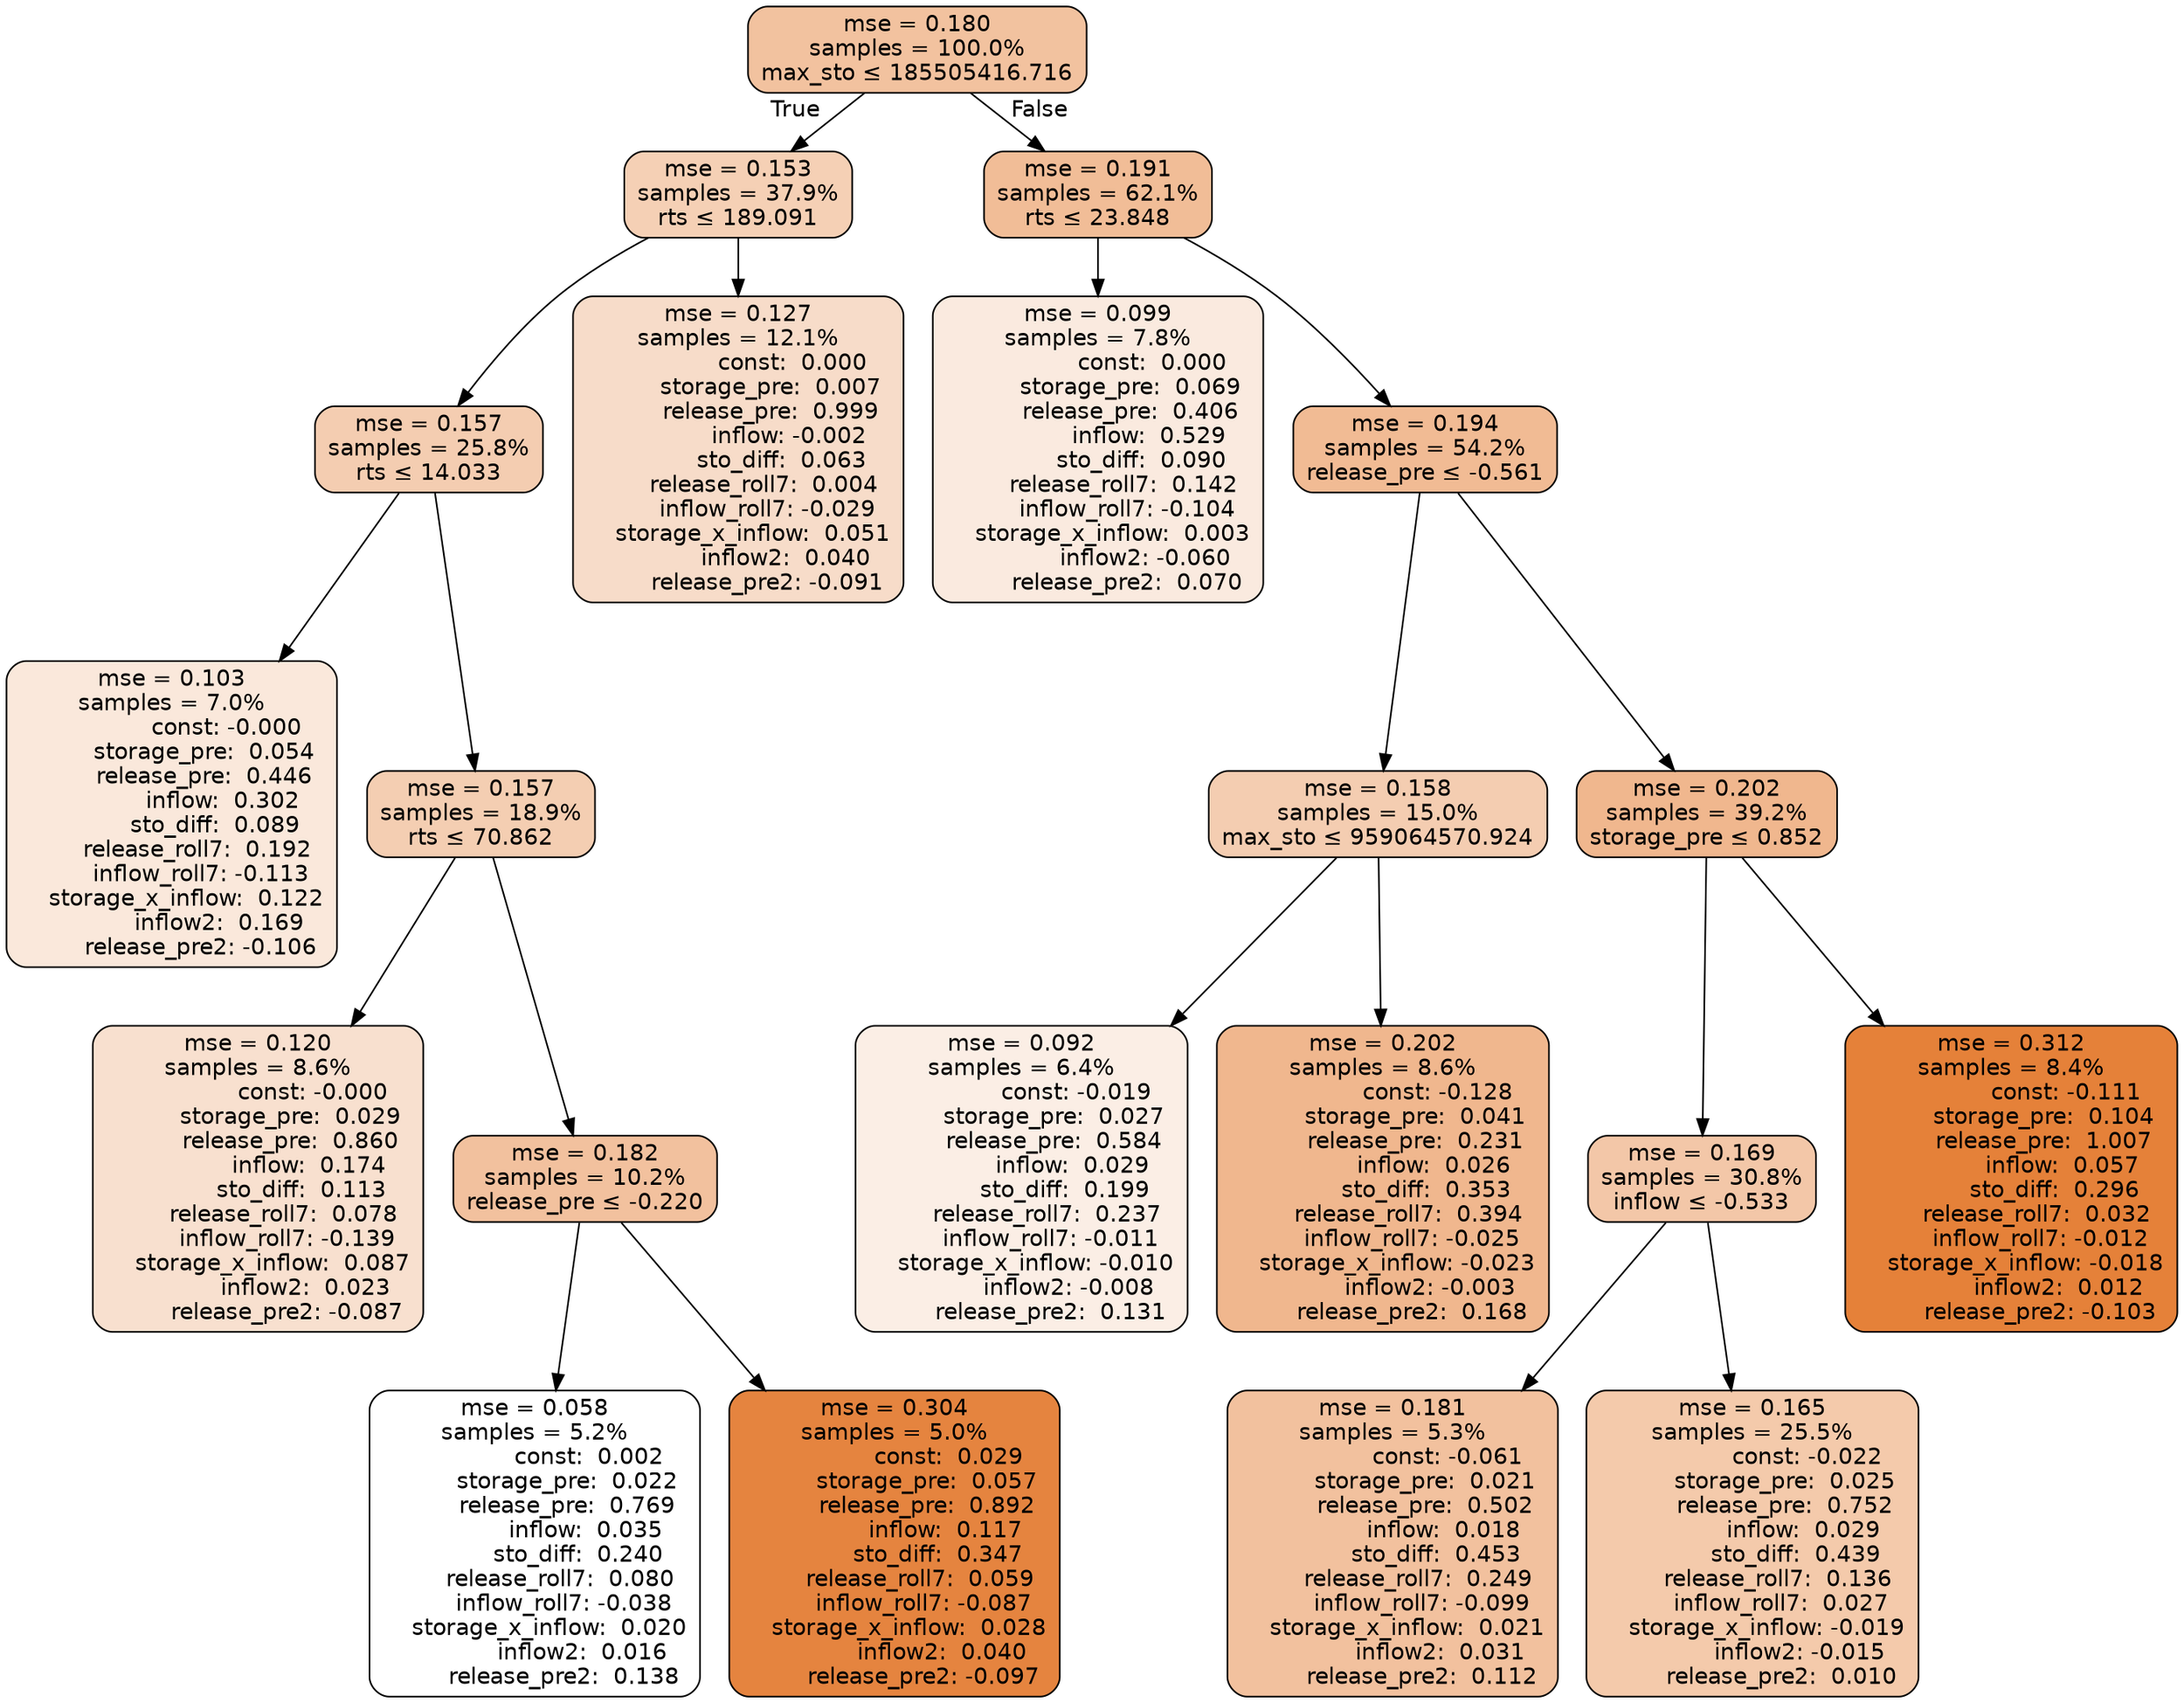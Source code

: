 digraph tree {
bgcolor="transparent"
node [shape=rectangle, style="filled, rounded", color="black", fontname=helvetica] ;
edge [fontname=helvetica] ;
	"0" [label="mse = 0.180
samples = 100.0%
max_sto &le; 185505416.716", fillcolor="#f2c29f"]
	"1" [label="mse = 0.153
samples = 37.9%
rts &le; 189.091", fillcolor="#f5d0b5"]
	"2" [label="mse = 0.157
samples = 25.8%
rts &le; 14.033", fillcolor="#f4cdb1"]
	"3" [label="mse = 0.103
samples = 7.0%
               const: -0.000
         storage_pre:  0.054
         release_pre:  0.446
              inflow:  0.302
            sto_diff:  0.089
       release_roll7:  0.192
        inflow_roll7: -0.113
    storage_x_inflow:  0.122
             inflow2:  0.169
        release_pre2: -0.106", fillcolor="#fae8db"]
	"4" [label="mse = 0.157
samples = 18.9%
rts &le; 70.862", fillcolor="#f4ceb2"]
	"5" [label="mse = 0.120
samples = 8.6%
               const: -0.000
         storage_pre:  0.029
         release_pre:  0.860
              inflow:  0.174
            sto_diff:  0.113
       release_roll7:  0.078
        inflow_roll7: -0.139
    storage_x_inflow:  0.087
             inflow2:  0.023
        release_pre2: -0.087", fillcolor="#f8e0cf"]
	"6" [label="mse = 0.182
samples = 10.2%
release_pre &le; -0.220", fillcolor="#f2c19e"]
	"7" [label="mse = 0.058
samples = 5.2%
               const:  0.002
         storage_pre:  0.022
         release_pre:  0.769
              inflow:  0.035
            sto_diff:  0.240
       release_roll7:  0.080
        inflow_roll7: -0.038
    storage_x_inflow:  0.020
             inflow2:  0.016
        release_pre2:  0.138", fillcolor="#ffffff"]
	"8" [label="mse = 0.304
samples = 5.0%
               const:  0.029
         storage_pre:  0.057
         release_pre:  0.892
              inflow:  0.117
            sto_diff:  0.347
       release_roll7:  0.059
        inflow_roll7: -0.087
    storage_x_inflow:  0.028
             inflow2:  0.040
        release_pre2: -0.097", fillcolor="#e5843f"]
	"9" [label="mse = 0.127
samples = 12.1%
               const:  0.000
         storage_pre:  0.007
         release_pre:  0.999
              inflow: -0.002
            sto_diff:  0.063
       release_roll7:  0.004
        inflow_roll7: -0.029
    storage_x_inflow:  0.051
             inflow2:  0.040
        release_pre2: -0.091", fillcolor="#f7dcc9"]
	"10" [label="mse = 0.191
samples = 62.1%
rts &le; 23.848", fillcolor="#f1bd97"]
	"11" [label="mse = 0.099
samples = 7.8%
               const:  0.000
         storage_pre:  0.069
         release_pre:  0.406
              inflow:  0.529
            sto_diff:  0.090
       release_roll7:  0.142
        inflow_roll7: -0.104
    storage_x_inflow:  0.003
             inflow2: -0.060
        release_pre2:  0.070", fillcolor="#faeadf"]
	"12" [label="mse = 0.194
samples = 54.2%
release_pre &le; -0.561", fillcolor="#f1bb94"]
	"13" [label="mse = 0.158
samples = 15.0%
max_sto &le; 959064570.924", fillcolor="#f4cdb1"]
	"14" [label="mse = 0.092
samples = 6.4%
               const: -0.019
         storage_pre:  0.027
         release_pre:  0.584
              inflow:  0.029
            sto_diff:  0.199
       release_roll7:  0.237
        inflow_roll7: -0.011
    storage_x_inflow: -0.010
             inflow2: -0.008
        release_pre2:  0.131", fillcolor="#fbeee5"]
	"15" [label="mse = 0.202
samples = 8.6%
               const: -0.128
         storage_pre:  0.041
         release_pre:  0.231
              inflow:  0.026
            sto_diff:  0.353
       release_roll7:  0.394
        inflow_roll7: -0.025
    storage_x_inflow: -0.023
             inflow2: -0.003
        release_pre2:  0.168", fillcolor="#f0b78e"]
	"16" [label="mse = 0.202
samples = 39.2%
storage_pre &le; 0.852", fillcolor="#f0b78e"]
	"17" [label="mse = 0.169
samples = 30.8%
inflow &le; -0.533", fillcolor="#f3c7a8"]
	"18" [label="mse = 0.181
samples = 5.3%
               const: -0.061
         storage_pre:  0.021
         release_pre:  0.502
              inflow:  0.018
            sto_diff:  0.453
       release_roll7:  0.249
        inflow_roll7: -0.099
    storage_x_inflow:  0.021
             inflow2:  0.031
        release_pre2:  0.112", fillcolor="#f2c19e"]
	"19" [label="mse = 0.165
samples = 25.5%
               const: -0.022
         storage_pre:  0.025
         release_pre:  0.752
              inflow:  0.029
            sto_diff:  0.439
       release_roll7:  0.136
        inflow_roll7:  0.027
    storage_x_inflow: -0.019
             inflow2: -0.015
        release_pre2:  0.010", fillcolor="#f4caab"]
	"20" [label="mse = 0.312
samples = 8.4%
               const: -0.111
         storage_pre:  0.104
         release_pre:  1.007
              inflow:  0.057
            sto_diff:  0.296
       release_roll7:  0.032
        inflow_roll7: -0.012
    storage_x_inflow: -0.018
             inflow2:  0.012
        release_pre2: -0.103", fillcolor="#e58139"]

	"0" -> "1" [labeldistance=2.5, labelangle=45, headlabel="True"]
	"1" -> "2"
	"2" -> "3"
	"2" -> "4"
	"4" -> "5"
	"4" -> "6"
	"6" -> "7"
	"6" -> "8"
	"1" -> "9"
	"0" -> "10" [labeldistance=2.5, labelangle=-45, headlabel="False"]
	"10" -> "11"
	"10" -> "12"
	"12" -> "13"
	"13" -> "14"
	"13" -> "15"
	"12" -> "16"
	"16" -> "17"
	"17" -> "18"
	"17" -> "19"
	"16" -> "20"
}
